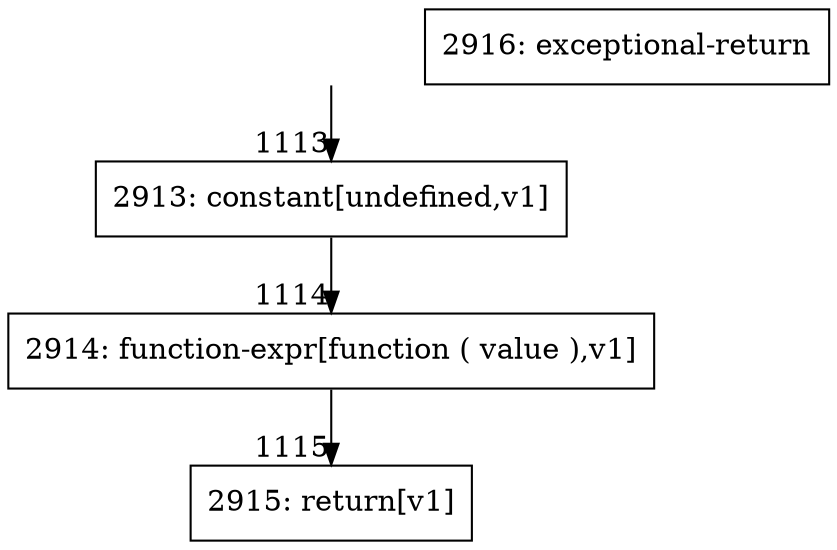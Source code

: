digraph {
rankdir="TD"
BB_entry87[shape=none,label=""];
BB_entry87 -> BB1113 [tailport=s, headport=n, headlabel="    1113"]
BB1113 [shape=record label="{2913: constant[undefined,v1]}" ] 
BB1113 -> BB1114 [tailport=s, headport=n, headlabel="      1114"]
BB1114 [shape=record label="{2914: function-expr[function ( value ),v1]}" ] 
BB1114 -> BB1115 [tailport=s, headport=n, headlabel="      1115"]
BB1115 [shape=record label="{2915: return[v1]}" ] 
BB1116 [shape=record label="{2916: exceptional-return}" ] 
//#$~ 1275
}
